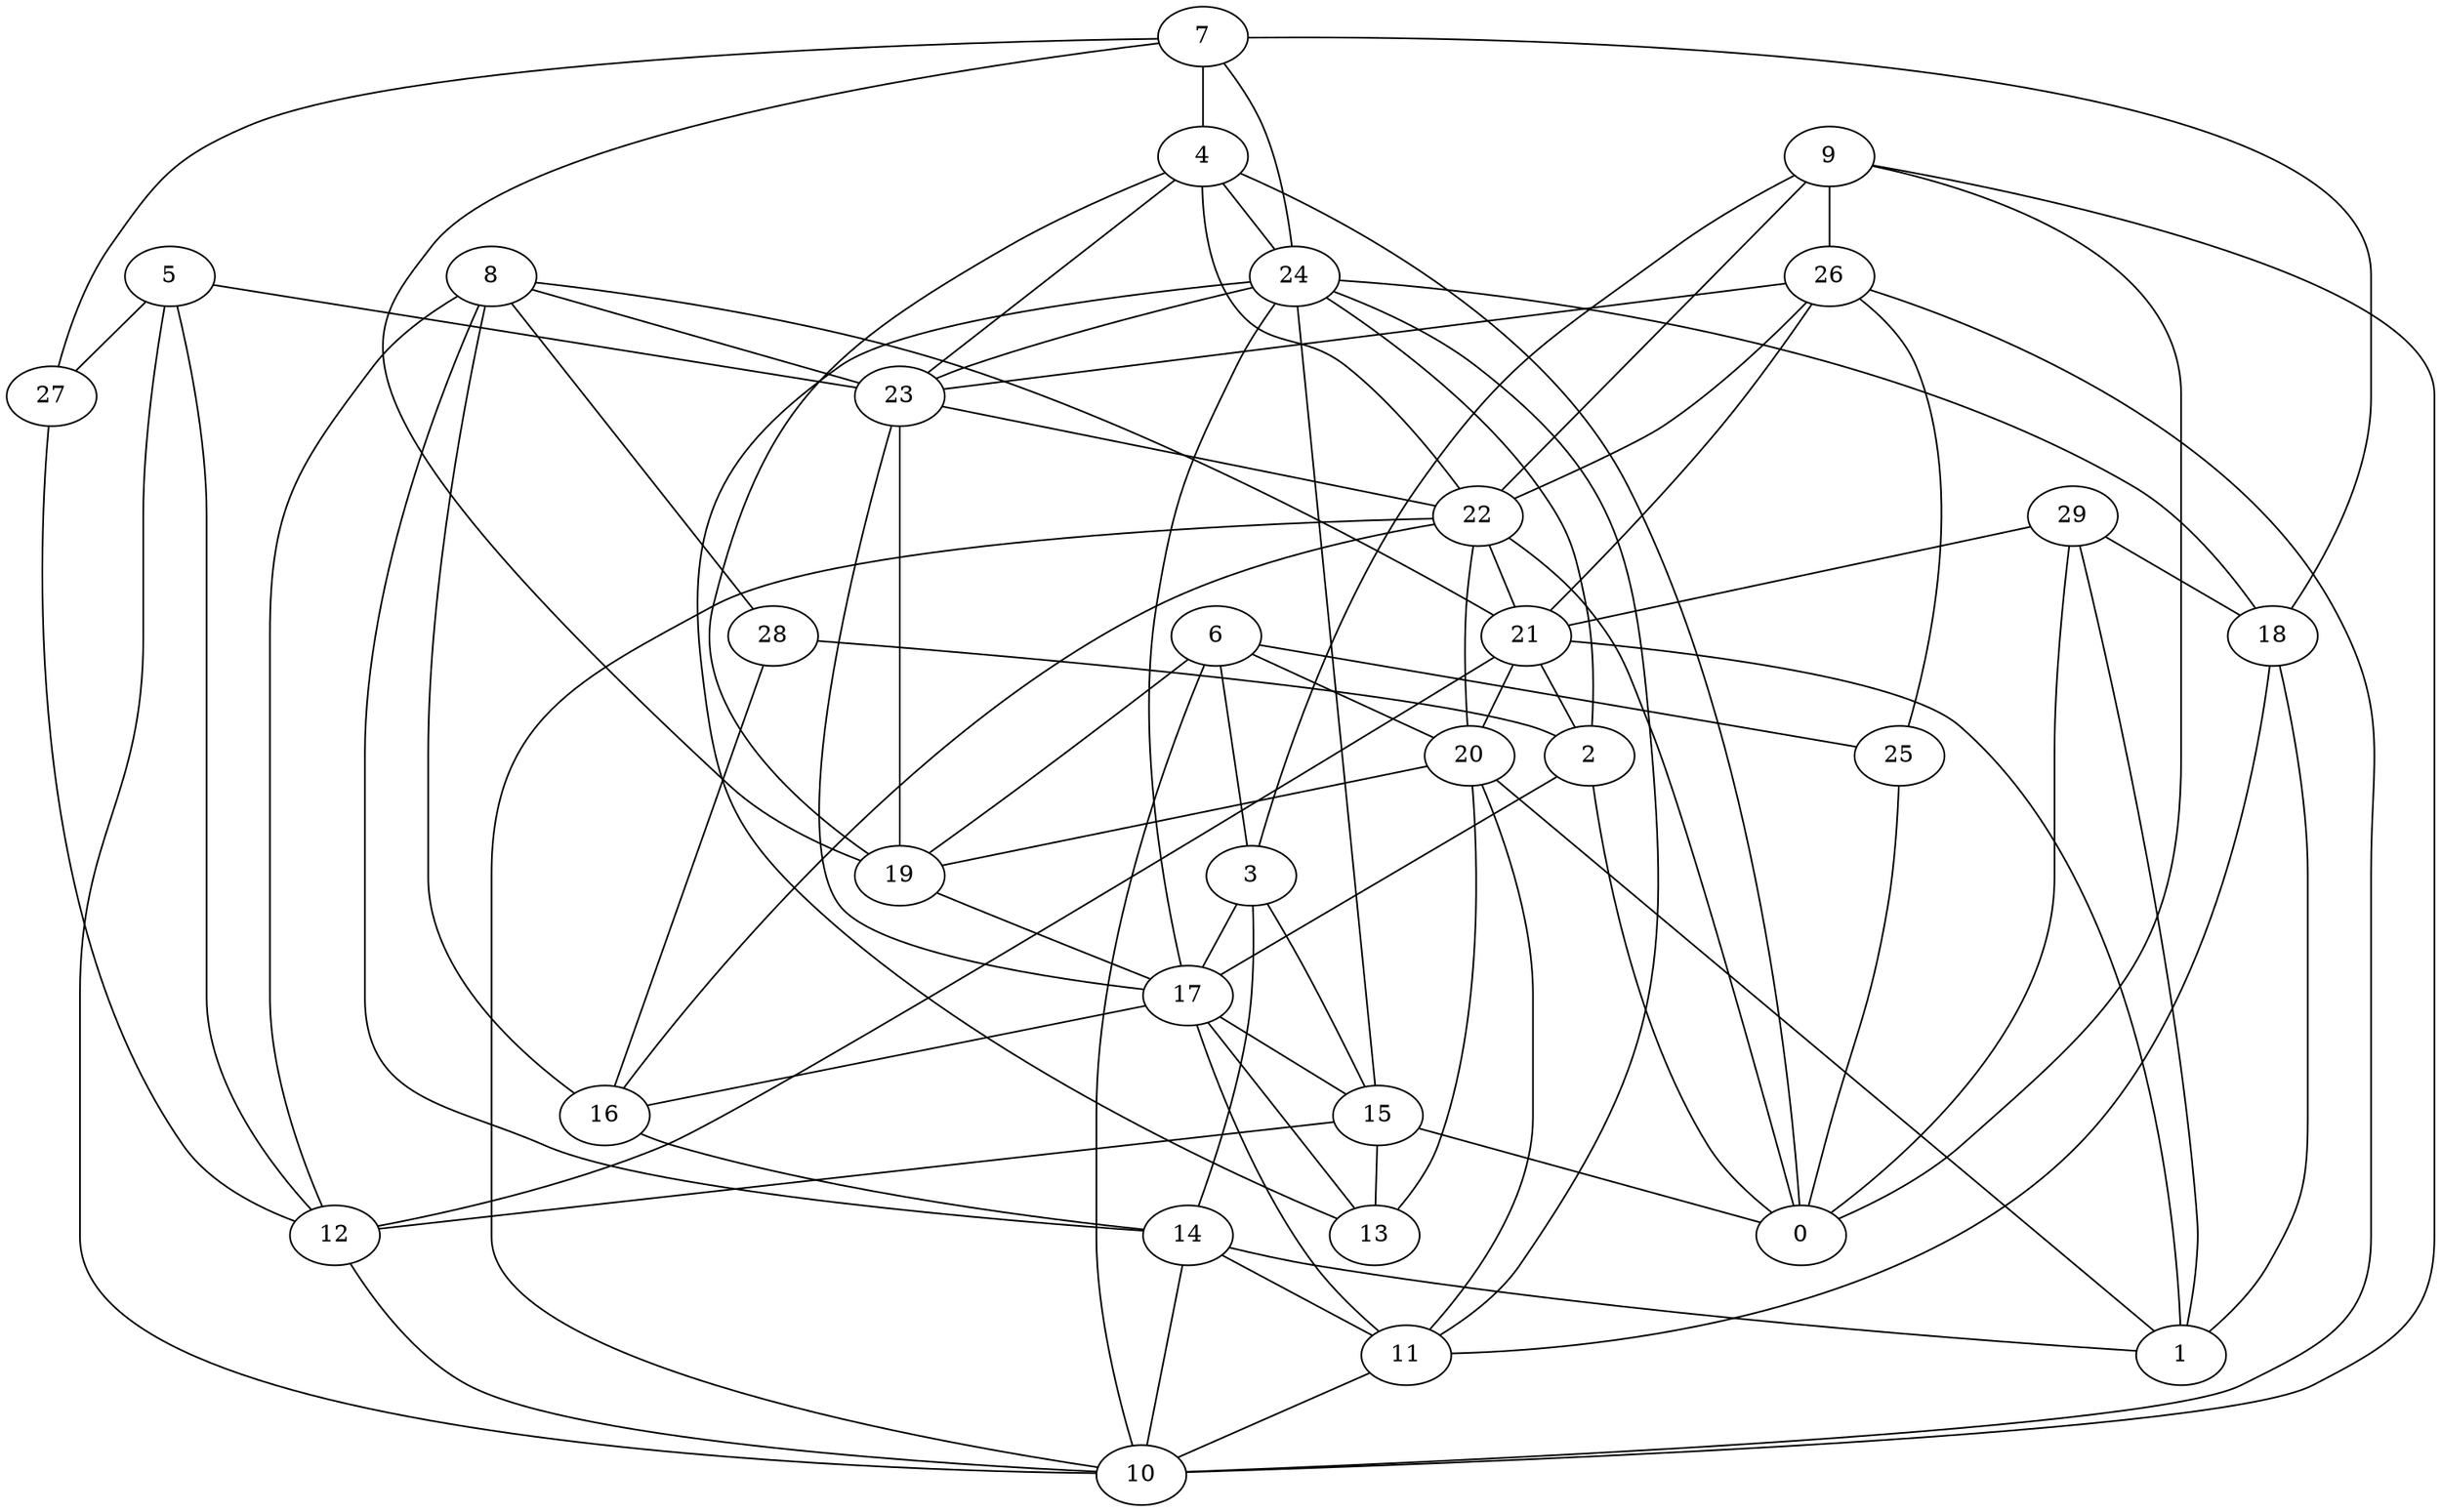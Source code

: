 digraph GG_graph {

subgraph G_graph {
edge [color = black]
"27" -> "12" [dir = none]
"16" -> "14" [dir = none]
"26" -> "23" [dir = none]
"26" -> "22" [dir = none]
"26" -> "10" [dir = none]
"26" -> "25" [dir = none]
"26" -> "21" [dir = none]
"14" -> "11" [dir = none]
"14" -> "1" [dir = none]
"14" -> "10" [dir = none]
"20" -> "1" [dir = none]
"20" -> "11" [dir = none]
"20" -> "13" [dir = none]
"20" -> "19" [dir = none]
"4" -> "19" [dir = none]
"4" -> "23" [dir = none]
"4" -> "22" [dir = none]
"4" -> "24" [dir = none]
"4" -> "0" [dir = none]
"29" -> "21" [dir = none]
"29" -> "1" [dir = none]
"29" -> "18" [dir = none]
"29" -> "0" [dir = none]
"15" -> "13" [dir = none]
"15" -> "12" [dir = none]
"15" -> "0" [dir = none]
"22" -> "16" [dir = none]
"22" -> "20" [dir = none]
"22" -> "21" [dir = none]
"22" -> "0" [dir = none]
"22" -> "10" [dir = none]
"9" -> "26" [dir = none]
"9" -> "0" [dir = none]
"9" -> "10" [dir = none]
"9" -> "22" [dir = none]
"9" -> "3" [dir = none]
"21" -> "20" [dir = none]
"21" -> "2" [dir = none]
"21" -> "12" [dir = none]
"21" -> "1" [dir = none]
"23" -> "19" [dir = none]
"23" -> "17" [dir = none]
"23" -> "22" [dir = none]
"17" -> "13" [dir = none]
"17" -> "15" [dir = none]
"17" -> "11" [dir = none]
"17" -> "16" [dir = none]
"7" -> "27" [dir = none]
"7" -> "24" [dir = none]
"7" -> "18" [dir = none]
"7" -> "19" [dir = none]
"7" -> "4" [dir = none]
"28" -> "2" [dir = none]
"28" -> "16" [dir = none]
"11" -> "10" [dir = none]
"18" -> "1" [dir = none]
"18" -> "11" [dir = none]
"19" -> "17" [dir = none]
"3" -> "14" [dir = none]
"3" -> "17" [dir = none]
"3" -> "15" [dir = none]
"6" -> "20" [dir = none]
"6" -> "10" [dir = none]
"6" -> "25" [dir = none]
"6" -> "19" [dir = none]
"6" -> "3" [dir = none]
"5" -> "12" [dir = none]
"5" -> "27" [dir = none]
"5" -> "23" [dir = none]
"5" -> "10" [dir = none]
"24" -> "17" [dir = none]
"24" -> "18" [dir = none]
"24" -> "23" [dir = none]
"24" -> "15" [dir = none]
"24" -> "2" [dir = none]
"24" -> "11" [dir = none]
"24" -> "13" [dir = none]
"8" -> "28" [dir = none]
"8" -> "23" [dir = none]
"8" -> "14" [dir = none]
"8" -> "12" [dir = none]
"8" -> "21" [dir = none]
"8" -> "16" [dir = none]
"2" -> "0" [dir = none]
"2" -> "17" [dir = none]
"25" -> "0" [dir = none]
"12" -> "10" [dir = none]
}

}

